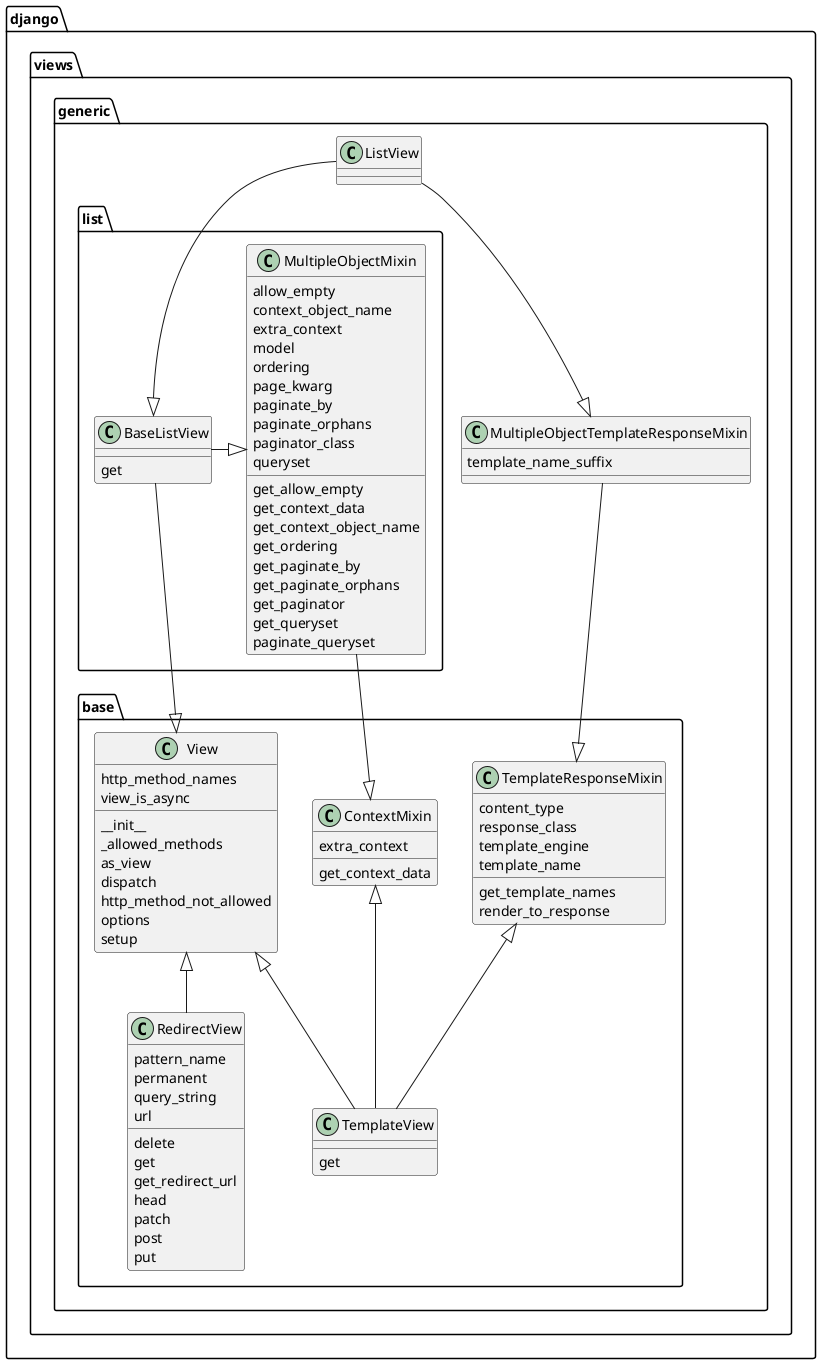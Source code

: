 @startuml django_view

package django.views.generic{
    package base{
        class View{
            {field} http_method_names
            {field} view_is_async
            {method} __init__
            {method} _allowed_methods
            {method} as_view
            {method} dispatch
            {method} http_method_not_allowed
            {method} options
            {method} setup
        }

        class RedirectView{
            {field} pattern_name
            {field} permanent
            {field} query_string
            {field} url
            {method} delete
            {method} get
            {method} get_redirect_url
            {method} head
            {method} patch
            {method} post
            {method} put
        }

        class TemplateResponseMixin{
            {field} content_type
            {field} response_class
            {field} template_engine
            {field} template_name
            {method} get_template_names
            {method} render_to_response
        }

        class ContextMixin{
            {field} extra_context
            {method} get_context_data
        }

        class TemplateView{
            {method} get
        }

        RedirectView -u-|> View
        TemplateView -u-|> View
        TemplateView -u-|> TemplateResponseMixin
        TemplateView -u-|> ContextMixin
    }

    package list{
        class MultipleObjectMixin{
            {field} allow_empty
            {field} context_object_name
            {field} extra_context
            {field} model
            {field} ordering
            {field} page_kwarg
            {field} paginate_by
            {field} paginate_orphans
            {field} paginator_class
            {field} queryset
            {method} get_allow_empty
            {method} get_context_data
            {method} get_context_object_name
            {method} get_ordering
            {method} get_paginate_by
            {method} get_paginate_orphans
            {method} get_paginator
            {method} get_queryset
            {method} paginate_queryset
        }

        class BaseListView{
            {method} get
        }

    }

    class ListView{

    }

    class MultipleObjectTemplateResponseMixin{
        {field} template_name_suffix
    }

    MultipleObjectMixin --|> ContextMixin
    BaseListView -|> MultipleObjectMixin
    BaseListView -|> View
    ListView --|> BaseListView
    ListView --|> MultipleObjectTemplateResponseMixin
    MultipleObjectTemplateResponseMixin --|> TemplateResponseMixin
}

@enduml
